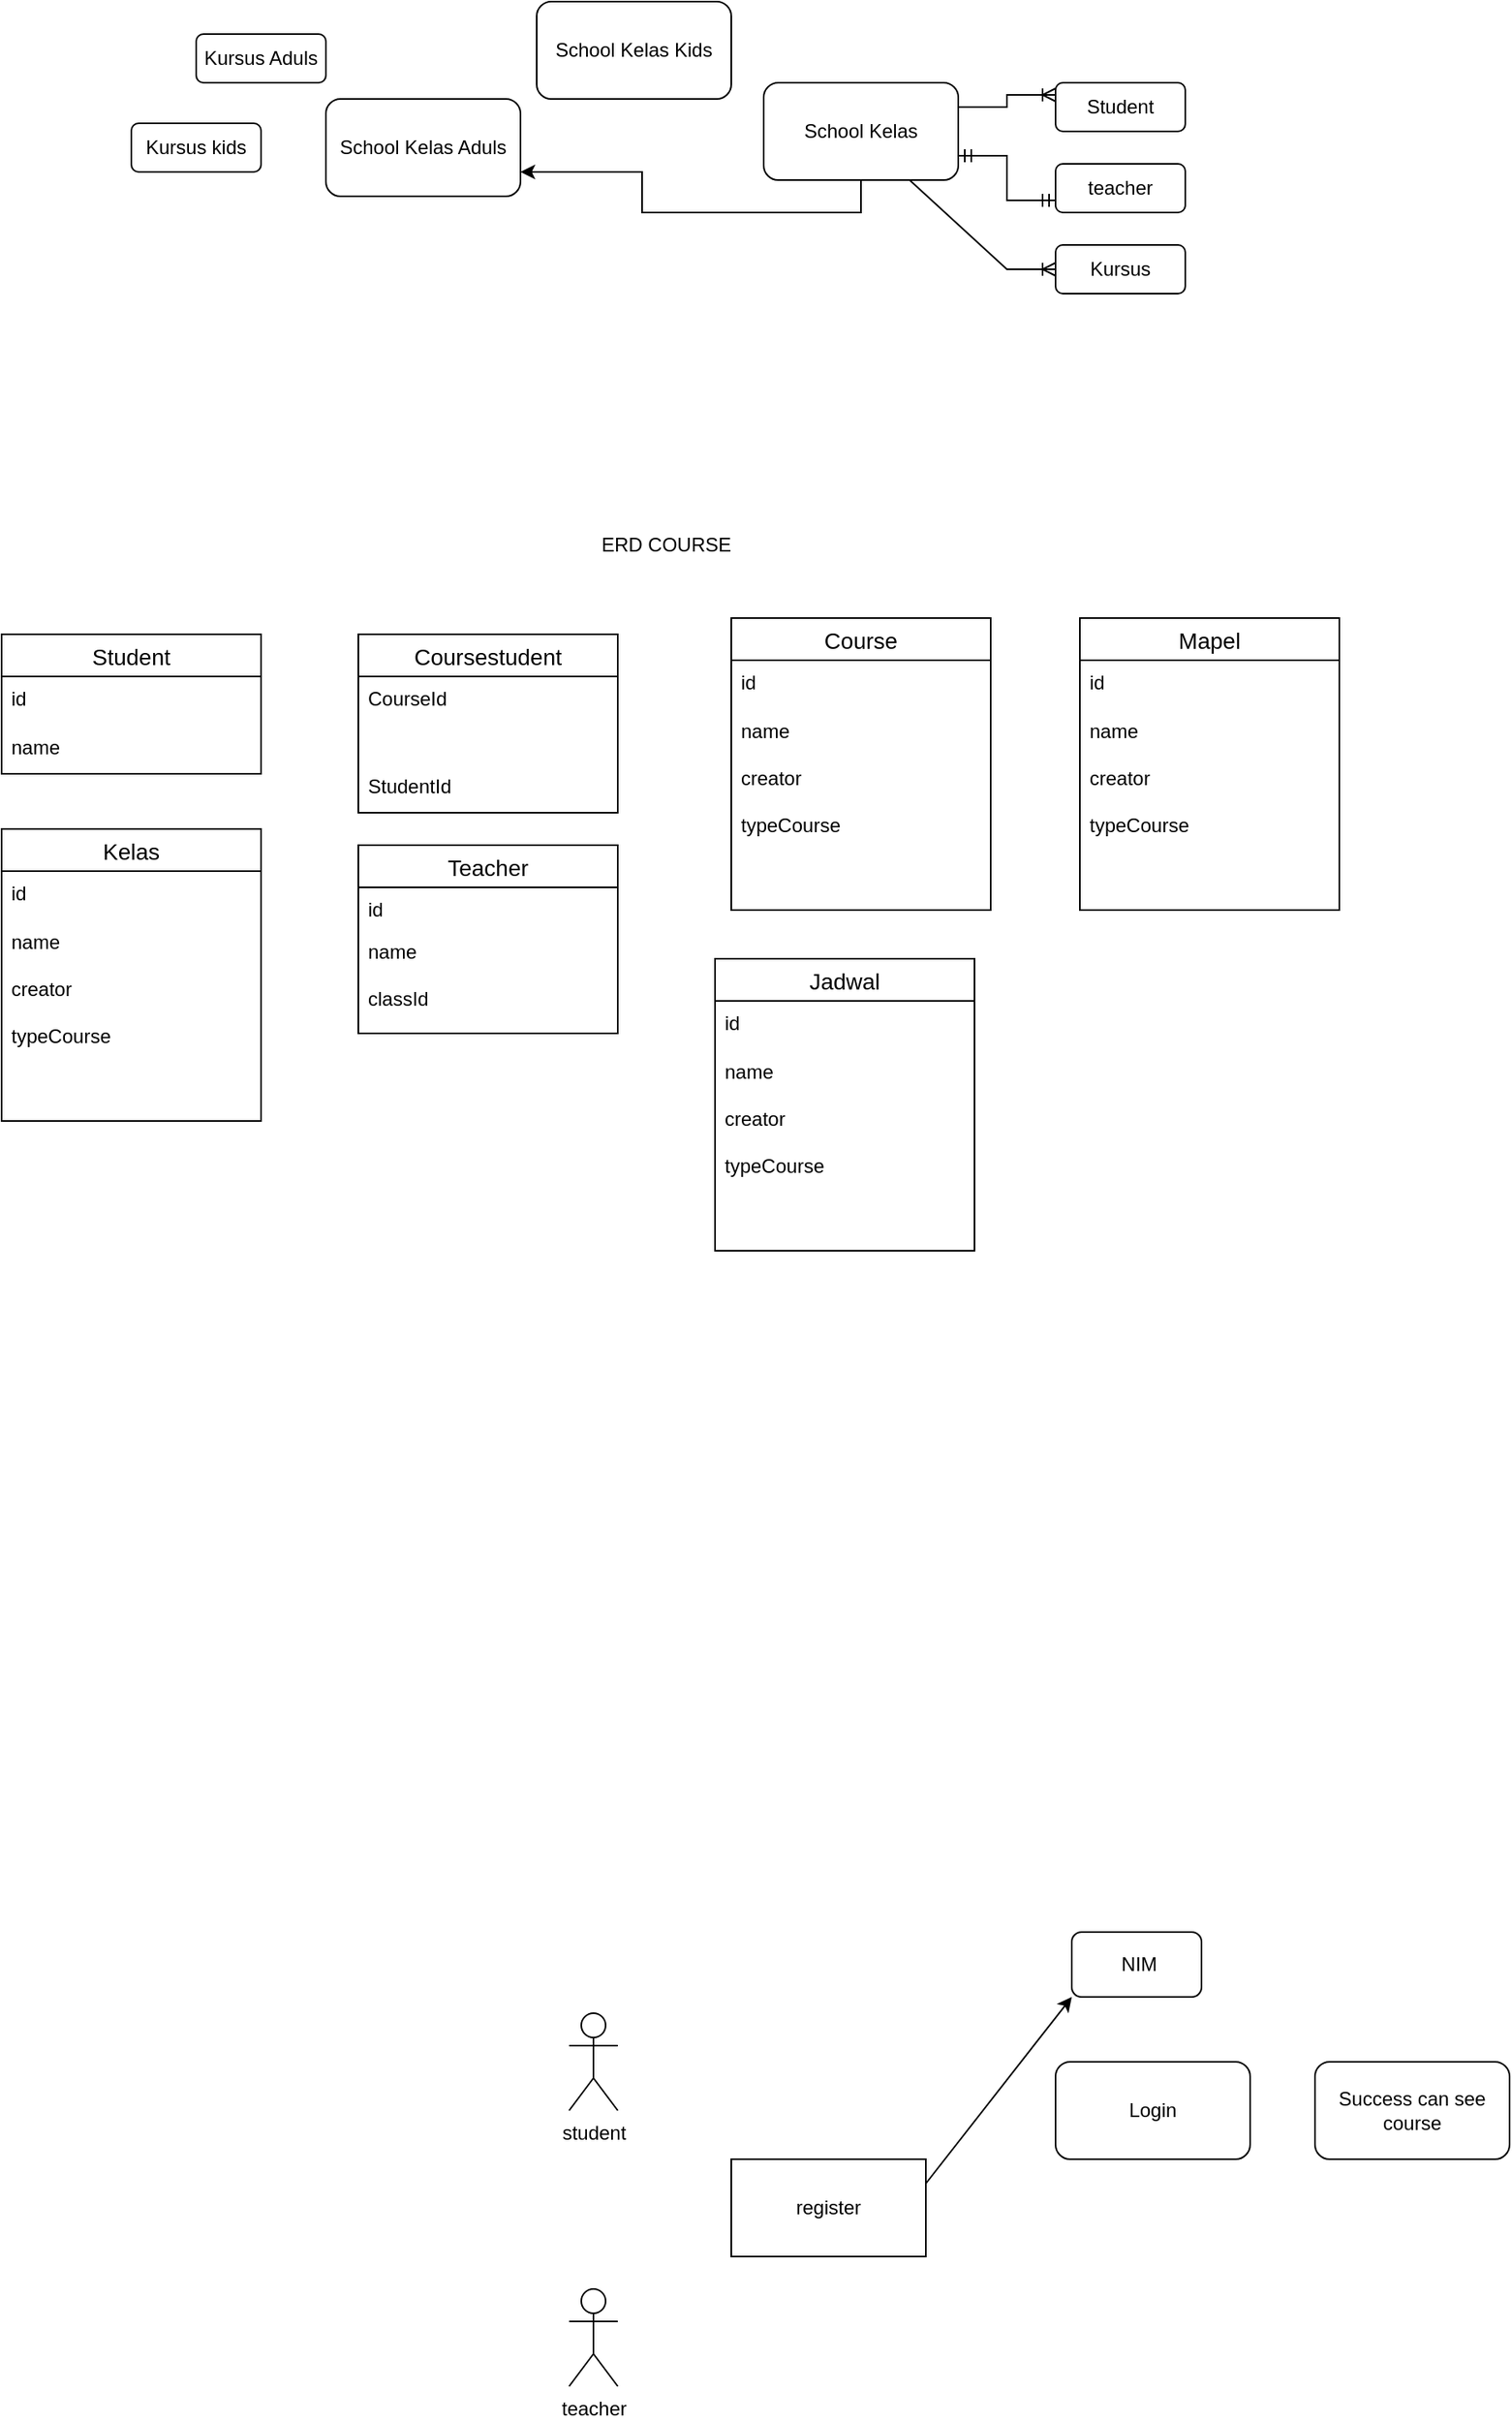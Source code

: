 <mxfile>
    <diagram id="nrn72eEOb6rzTc03R69S" name="Page-1">
        <mxGraphModel dx="2334" dy="2078" grid="1" gridSize="10" guides="1" tooltips="1" connect="1" arrows="1" fold="1" page="1" pageScale="1" pageWidth="850" pageHeight="1100" math="0" shadow="0">
            <root>
                <mxCell id="0"/>
                <mxCell id="1" parent="0"/>
                <mxCell id="3" style="edgeStyle=orthogonalEdgeStyle;rounded=0;orthogonalLoop=1;jettySize=auto;html=1;exitX=0.5;exitY=1;exitDx=0;exitDy=0;entryX=1;entryY=0.75;entryDx=0;entryDy=0;" parent="1" source="4" target="11" edge="1">
                    <mxGeometry relative="1" as="geometry"/>
                </mxCell>
                <mxCell id="4" value="School Kelas&lt;br&gt;" style="rounded=1;whiteSpace=wrap;html=1;" parent="1" vertex="1">
                    <mxGeometry x="150" y="-200" width="120" height="60" as="geometry"/>
                </mxCell>
                <mxCell id="5" value="Kursus" style="rounded=1;whiteSpace=wrap;html=1;" parent="1" vertex="1">
                    <mxGeometry x="330" y="-100" width="80" height="30" as="geometry"/>
                </mxCell>
                <mxCell id="6" value="teacher" style="rounded=1;whiteSpace=wrap;html=1;" parent="1" vertex="1">
                    <mxGeometry x="330" y="-150" width="80" height="30" as="geometry"/>
                </mxCell>
                <mxCell id="7" value="Student" style="rounded=1;whiteSpace=wrap;html=1;" parent="1" vertex="1">
                    <mxGeometry x="330" y="-200" width="80" height="30" as="geometry"/>
                </mxCell>
                <mxCell id="8" value="" style="edgeStyle=entityRelationEdgeStyle;fontSize=12;html=1;endArrow=ERoneToMany;rounded=0;entryX=0;entryY=0.25;entryDx=0;entryDy=0;exitX=1;exitY=0.25;exitDx=0;exitDy=0;" parent="1" source="4" target="7" edge="1">
                    <mxGeometry width="100" height="100" relative="1" as="geometry">
                        <mxPoint x="440" y="150" as="sourcePoint"/>
                        <mxPoint x="540" y="50" as="targetPoint"/>
                    </mxGeometry>
                </mxCell>
                <mxCell id="9" value="" style="edgeStyle=entityRelationEdgeStyle;fontSize=12;html=1;endArrow=ERmandOne;startArrow=ERmandOne;rounded=0;entryX=0;entryY=0.75;entryDx=0;entryDy=0;exitX=1;exitY=0.75;exitDx=0;exitDy=0;" parent="1" source="4" target="6" edge="1">
                    <mxGeometry width="100" height="100" relative="1" as="geometry">
                        <mxPoint x="280" y="70" as="sourcePoint"/>
                        <mxPoint x="380" y="90" as="targetPoint"/>
                        <Array as="points">
                            <mxPoint x="290" y="90"/>
                            <mxPoint x="290" y="80"/>
                            <mxPoint x="320" y="100"/>
                            <mxPoint x="300" y="100"/>
                            <mxPoint x="290" y="80"/>
                            <mxPoint x="290" y="100"/>
                        </Array>
                    </mxGeometry>
                </mxCell>
                <mxCell id="10" value="" style="edgeStyle=entityRelationEdgeStyle;fontSize=12;html=1;endArrow=ERoneToMany;rounded=0;exitX=0.5;exitY=1;exitDx=0;exitDy=0;entryX=0;entryY=0.5;entryDx=0;entryDy=0;" parent="1" source="4" target="5" edge="1">
                    <mxGeometry width="100" height="100" relative="1" as="geometry">
                        <mxPoint x="520" y="300" as="sourcePoint"/>
                        <mxPoint x="480" y="300" as="targetPoint"/>
                    </mxGeometry>
                </mxCell>
                <mxCell id="11" value="School Kelas Aduls" style="rounded=1;whiteSpace=wrap;html=1;" parent="1" vertex="1">
                    <mxGeometry x="-120" y="-190" width="120" height="60" as="geometry"/>
                </mxCell>
                <mxCell id="12" value="School Kelas Kids" style="rounded=1;whiteSpace=wrap;html=1;" parent="1" vertex="1">
                    <mxGeometry x="10" y="-250" width="120" height="60" as="geometry"/>
                </mxCell>
                <mxCell id="16" value="Kursus kids" style="rounded=1;whiteSpace=wrap;html=1;" parent="1" vertex="1">
                    <mxGeometry x="-240" y="-175" width="80" height="30" as="geometry"/>
                </mxCell>
                <mxCell id="18" value="Kursus Aduls" style="rounded=1;whiteSpace=wrap;html=1;" parent="1" vertex="1">
                    <mxGeometry x="-200" y="-230" width="80" height="30" as="geometry"/>
                </mxCell>
                <mxCell id="20" value="Student" style="swimlane;fontStyle=0;childLayout=stackLayout;horizontal=1;startSize=26;horizontalStack=0;resizeParent=1;resizeParentMax=0;resizeLast=0;collapsible=1;marginBottom=0;align=center;fontSize=14;" parent="1" vertex="1">
                    <mxGeometry x="-320" y="140" width="160" height="86" as="geometry"/>
                </mxCell>
                <mxCell id="21" value="id" style="text;strokeColor=none;fillColor=none;spacingLeft=4;spacingRight=4;overflow=hidden;rotatable=0;points=[[0,0.5],[1,0.5]];portConstraint=eastwest;fontSize=12;whiteSpace=wrap;html=1;" parent="20" vertex="1">
                    <mxGeometry y="26" width="160" height="30" as="geometry"/>
                </mxCell>
                <mxCell id="22" value="name" style="text;strokeColor=none;fillColor=none;spacingLeft=4;spacingRight=4;overflow=hidden;rotatable=0;points=[[0,0.5],[1,0.5]];portConstraint=eastwest;fontSize=12;whiteSpace=wrap;html=1;" parent="20" vertex="1">
                    <mxGeometry y="56" width="160" height="30" as="geometry"/>
                </mxCell>
                <mxCell id="25" value="Coursestudent" style="swimlane;fontStyle=0;childLayout=stackLayout;horizontal=1;startSize=26;horizontalStack=0;resizeParent=1;resizeParentMax=0;resizeLast=0;collapsible=1;marginBottom=0;align=center;fontSize=14;" parent="1" vertex="1">
                    <mxGeometry x="-100" y="140" width="160" height="110" as="geometry"/>
                </mxCell>
                <mxCell id="26" value="CourseId" style="text;strokeColor=none;fillColor=none;spacingLeft=4;spacingRight=4;overflow=hidden;rotatable=0;points=[[0,0.5],[1,0.5]];portConstraint=eastwest;fontSize=12;whiteSpace=wrap;html=1;" parent="25" vertex="1">
                    <mxGeometry y="26" width="160" height="54" as="geometry"/>
                </mxCell>
                <mxCell id="27" value="StudentId" style="text;strokeColor=none;fillColor=none;spacingLeft=4;spacingRight=4;overflow=hidden;rotatable=0;points=[[0,0.5],[1,0.5]];portConstraint=eastwest;fontSize=12;whiteSpace=wrap;html=1;" parent="25" vertex="1">
                    <mxGeometry y="80" width="160" height="30" as="geometry"/>
                </mxCell>
                <mxCell id="30" value="Teacher" style="swimlane;fontStyle=0;childLayout=stackLayout;horizontal=1;startSize=26;horizontalStack=0;resizeParent=1;resizeParentMax=0;resizeLast=0;collapsible=1;marginBottom=0;align=center;fontSize=14;" parent="1" vertex="1">
                    <mxGeometry x="-100" y="270" width="160" height="116" as="geometry"/>
                </mxCell>
                <mxCell id="31" value="id" style="text;strokeColor=none;fillColor=none;spacingLeft=4;spacingRight=4;overflow=hidden;rotatable=0;points=[[0,0.5],[1,0.5]];portConstraint=eastwest;fontSize=12;whiteSpace=wrap;html=1;" parent="30" vertex="1">
                    <mxGeometry y="26" width="160" height="26" as="geometry"/>
                </mxCell>
                <mxCell id="32" value="name&lt;br&gt;&lt;br&gt;classId" style="text;strokeColor=none;fillColor=none;spacingLeft=4;spacingRight=4;overflow=hidden;rotatable=0;points=[[0,0.5],[1,0.5]];portConstraint=eastwest;fontSize=12;whiteSpace=wrap;html=1;" parent="30" vertex="1">
                    <mxGeometry y="52" width="160" height="64" as="geometry"/>
                </mxCell>
                <mxCell id="33" value="ERD COURSE&lt;br&gt;" style="text;html=1;strokeColor=none;fillColor=none;align=center;verticalAlign=middle;whiteSpace=wrap;rounded=0;" parent="1" vertex="1">
                    <mxGeometry y="70" width="180" height="30" as="geometry"/>
                </mxCell>
                <mxCell id="36" value="Course" style="swimlane;fontStyle=0;childLayout=stackLayout;horizontal=1;startSize=26;horizontalStack=0;resizeParent=1;resizeParentMax=0;resizeLast=0;collapsible=1;marginBottom=0;align=center;fontSize=14;" parent="1" vertex="1">
                    <mxGeometry x="130" y="130" width="160" height="180" as="geometry"/>
                </mxCell>
                <mxCell id="37" value="id" style="text;strokeColor=none;fillColor=none;spacingLeft=4;spacingRight=4;overflow=hidden;rotatable=0;points=[[0,0.5],[1,0.5]];portConstraint=eastwest;fontSize=12;whiteSpace=wrap;html=1;" parent="36" vertex="1">
                    <mxGeometry y="26" width="160" height="30" as="geometry"/>
                </mxCell>
                <mxCell id="38" value="name&lt;br&gt;&lt;br&gt;creator&lt;br&gt;&lt;br&gt;typeCourse" style="text;strokeColor=none;fillColor=none;spacingLeft=4;spacingRight=4;overflow=hidden;rotatable=0;points=[[0,0.5],[1,0.5]];portConstraint=eastwest;fontSize=12;whiteSpace=wrap;html=1;" parent="36" vertex="1">
                    <mxGeometry y="56" width="160" height="124" as="geometry"/>
                </mxCell>
                <mxCell id="41" value="Kelas" style="swimlane;fontStyle=0;childLayout=stackLayout;horizontal=1;startSize=26;horizontalStack=0;resizeParent=1;resizeParentMax=0;resizeLast=0;collapsible=1;marginBottom=0;align=center;fontSize=14;" parent="1" vertex="1">
                    <mxGeometry x="-320" y="260" width="160" height="180" as="geometry"/>
                </mxCell>
                <mxCell id="42" value="id" style="text;strokeColor=none;fillColor=none;spacingLeft=4;spacingRight=4;overflow=hidden;rotatable=0;points=[[0,0.5],[1,0.5]];portConstraint=eastwest;fontSize=12;whiteSpace=wrap;html=1;" parent="41" vertex="1">
                    <mxGeometry y="26" width="160" height="30" as="geometry"/>
                </mxCell>
                <mxCell id="43" value="name&lt;br&gt;&lt;br&gt;creator&lt;br&gt;&lt;br&gt;typeCourse" style="text;strokeColor=none;fillColor=none;spacingLeft=4;spacingRight=4;overflow=hidden;rotatable=0;points=[[0,0.5],[1,0.5]];portConstraint=eastwest;fontSize=12;whiteSpace=wrap;html=1;" parent="41" vertex="1">
                    <mxGeometry y="56" width="160" height="124" as="geometry"/>
                </mxCell>
                <mxCell id="51" value="student" style="shape=umlActor;verticalLabelPosition=bottom;verticalAlign=top;html=1;outlineConnect=0;" parent="1" vertex="1">
                    <mxGeometry x="30" y="990" width="30" height="60" as="geometry"/>
                </mxCell>
                <mxCell id="52" value="teacher" style="shape=umlActor;verticalLabelPosition=bottom;verticalAlign=top;html=1;outlineConnect=0;" parent="1" vertex="1">
                    <mxGeometry x="30" y="1160" width="30" height="60" as="geometry"/>
                </mxCell>
                <mxCell id="66" style="edgeStyle=none;html=1;exitX=1;exitY=0.25;exitDx=0;exitDy=0;entryX=0;entryY=1;entryDx=0;entryDy=0;" parent="1" source="53" target="61" edge="1">
                    <mxGeometry relative="1" as="geometry"/>
                </mxCell>
                <mxCell id="53" value="register" style="rounded=0;whiteSpace=wrap;html=1;" parent="1" vertex="1">
                    <mxGeometry x="130" y="1080" width="120" height="60" as="geometry"/>
                </mxCell>
                <mxCell id="59" value="Login" style="rounded=1;whiteSpace=wrap;html=1;" parent="1" vertex="1">
                    <mxGeometry x="330" y="1020" width="120" height="60" as="geometry"/>
                </mxCell>
                <mxCell id="61" value="&amp;nbsp;NIM" style="rounded=1;whiteSpace=wrap;html=1;" parent="1" vertex="1">
                    <mxGeometry x="340" y="940" width="80" height="40" as="geometry"/>
                </mxCell>
                <mxCell id="63" value="Success can see course" style="rounded=1;whiteSpace=wrap;html=1;" parent="1" vertex="1">
                    <mxGeometry x="490" y="1020" width="120" height="60" as="geometry"/>
                </mxCell>
                <mxCell id="69" value="Mapel" style="swimlane;fontStyle=0;childLayout=stackLayout;horizontal=1;startSize=26;horizontalStack=0;resizeParent=1;resizeParentMax=0;resizeLast=0;collapsible=1;marginBottom=0;align=center;fontSize=14;" vertex="1" parent="1">
                    <mxGeometry x="345" y="130" width="160" height="180" as="geometry"/>
                </mxCell>
                <mxCell id="70" value="id" style="text;strokeColor=none;fillColor=none;spacingLeft=4;spacingRight=4;overflow=hidden;rotatable=0;points=[[0,0.5],[1,0.5]];portConstraint=eastwest;fontSize=12;whiteSpace=wrap;html=1;" vertex="1" parent="69">
                    <mxGeometry y="26" width="160" height="30" as="geometry"/>
                </mxCell>
                <mxCell id="71" value="name&lt;br&gt;&lt;br&gt;creator&lt;br&gt;&lt;br&gt;typeCourse" style="text;strokeColor=none;fillColor=none;spacingLeft=4;spacingRight=4;overflow=hidden;rotatable=0;points=[[0,0.5],[1,0.5]];portConstraint=eastwest;fontSize=12;whiteSpace=wrap;html=1;" vertex="1" parent="69">
                    <mxGeometry y="56" width="160" height="124" as="geometry"/>
                </mxCell>
                <mxCell id="72" value="Jadwal" style="swimlane;fontStyle=0;childLayout=stackLayout;horizontal=1;startSize=26;horizontalStack=0;resizeParent=1;resizeParentMax=0;resizeLast=0;collapsible=1;marginBottom=0;align=center;fontSize=14;" vertex="1" parent="1">
                    <mxGeometry x="120" y="340" width="160" height="180" as="geometry"/>
                </mxCell>
                <mxCell id="73" value="id" style="text;strokeColor=none;fillColor=none;spacingLeft=4;spacingRight=4;overflow=hidden;rotatable=0;points=[[0,0.5],[1,0.5]];portConstraint=eastwest;fontSize=12;whiteSpace=wrap;html=1;" vertex="1" parent="72">
                    <mxGeometry y="26" width="160" height="30" as="geometry"/>
                </mxCell>
                <mxCell id="74" value="name&lt;br&gt;&lt;br&gt;creator&lt;br&gt;&lt;br&gt;typeCourse" style="text;strokeColor=none;fillColor=none;spacingLeft=4;spacingRight=4;overflow=hidden;rotatable=0;points=[[0,0.5],[1,0.5]];portConstraint=eastwest;fontSize=12;whiteSpace=wrap;html=1;" vertex="1" parent="72">
                    <mxGeometry y="56" width="160" height="124" as="geometry"/>
                </mxCell>
            </root>
        </mxGraphModel>
    </diagram>
</mxfile>